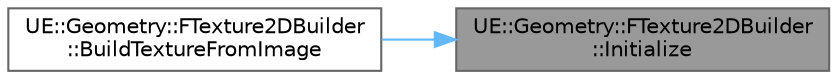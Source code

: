 digraph "UE::Geometry::FTexture2DBuilder::Initialize"
{
 // INTERACTIVE_SVG=YES
 // LATEX_PDF_SIZE
  bgcolor="transparent";
  edge [fontname=Helvetica,fontsize=10,labelfontname=Helvetica,labelfontsize=10];
  node [fontname=Helvetica,fontsize=10,shape=box,height=0.2,width=0.4];
  rankdir="RL";
  Node1 [id="Node000001",label="UE::Geometry::FTexture2DBuilder\l::Initialize",height=0.2,width=0.4,color="gray40", fillcolor="grey60", style="filled", fontcolor="black",tooltip="Create a new UTexture2D configured with the given BuildType and Dimensions."];
  Node1 -> Node2 [id="edge1_Node000001_Node000002",dir="back",color="steelblue1",style="solid",tooltip=" "];
  Node2 [id="Node000002",label="UE::Geometry::FTexture2DBuilder\l::BuildTextureFromImage",height=0.2,width=0.4,color="grey40", fillcolor="white", style="filled",URL="$df/df5/classUE_1_1Geometry_1_1FTexture2DBuilder.html#ae316c1af55ce2d5743eda4900525bbe2",tooltip="Create a new UTexture2D of the given TextureType from the given SourceImage."];
}
